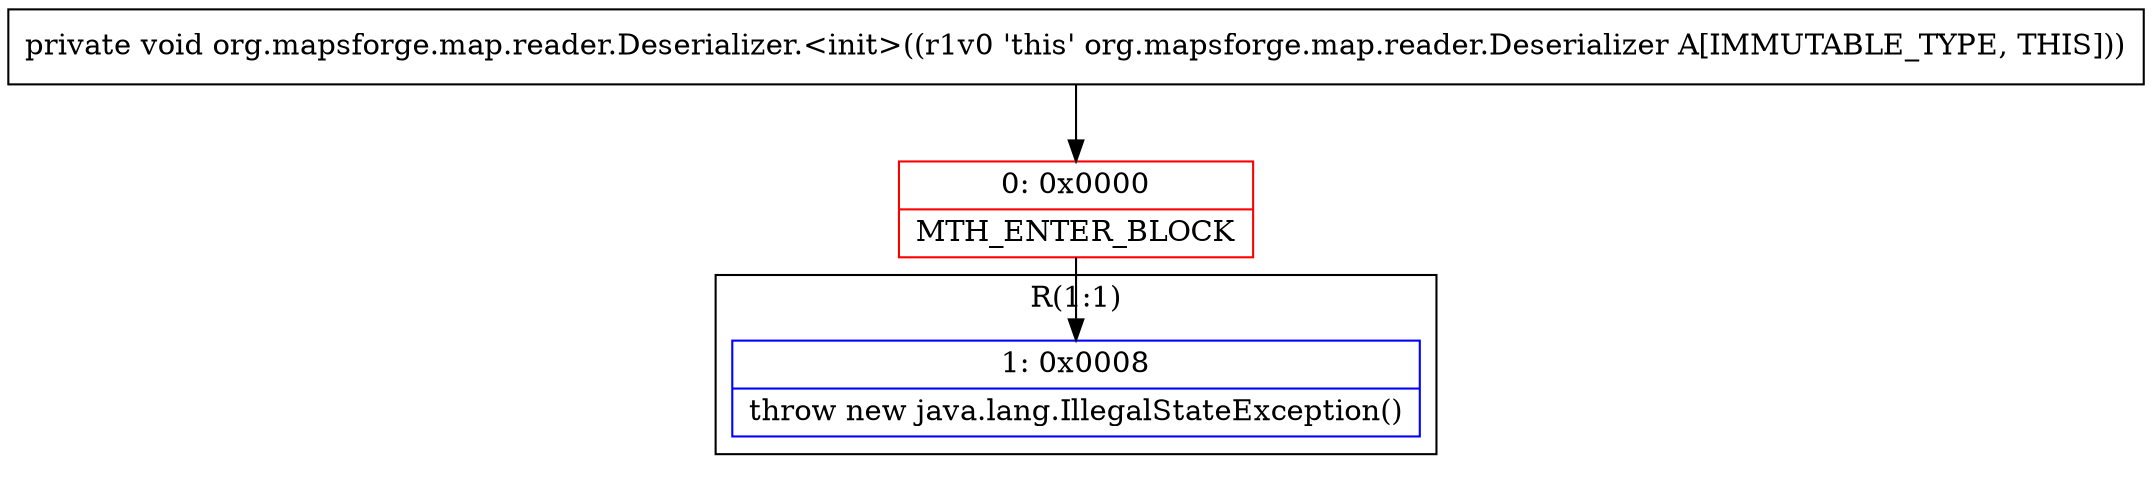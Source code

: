 digraph "CFG fororg.mapsforge.map.reader.Deserializer.\<init\>()V" {
subgraph cluster_Region_1300269736 {
label = "R(1:1)";
node [shape=record,color=blue];
Node_1 [shape=record,label="{1\:\ 0x0008|throw new java.lang.IllegalStateException()\l}"];
}
Node_0 [shape=record,color=red,label="{0\:\ 0x0000|MTH_ENTER_BLOCK\l}"];
MethodNode[shape=record,label="{private void org.mapsforge.map.reader.Deserializer.\<init\>((r1v0 'this' org.mapsforge.map.reader.Deserializer A[IMMUTABLE_TYPE, THIS])) }"];
MethodNode -> Node_0;
Node_0 -> Node_1;
}

